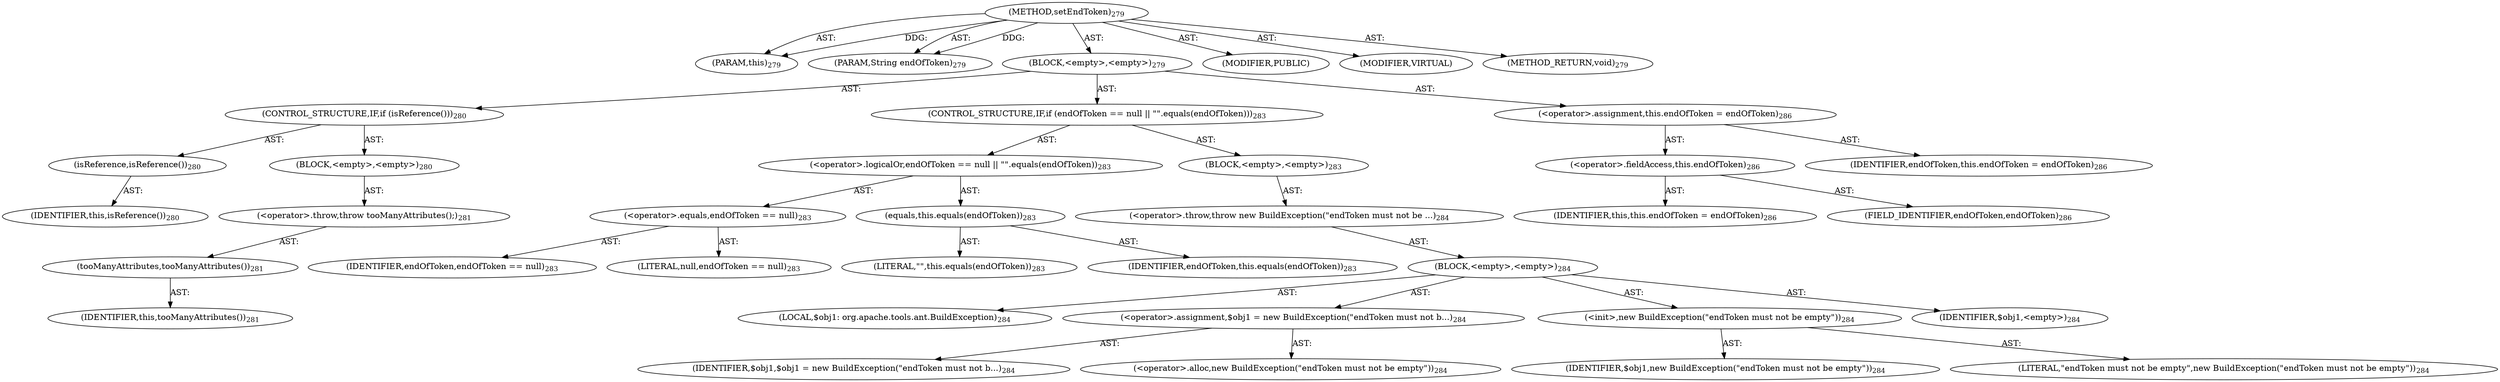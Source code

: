 digraph "setEndToken" {  
"111669149712" [label = <(METHOD,setEndToken)<SUB>279</SUB>> ]
"115964117004" [label = <(PARAM,this)<SUB>279</SUB>> ]
"115964117028" [label = <(PARAM,String endOfToken)<SUB>279</SUB>> ]
"25769803799" [label = <(BLOCK,&lt;empty&gt;,&lt;empty&gt;)<SUB>279</SUB>> ]
"47244640262" [label = <(CONTROL_STRUCTURE,IF,if (isReference()))<SUB>280</SUB>> ]
"30064771162" [label = <(isReference,isReference())<SUB>280</SUB>> ]
"68719476756" [label = <(IDENTIFIER,this,isReference())<SUB>280</SUB>> ]
"25769803800" [label = <(BLOCK,&lt;empty&gt;,&lt;empty&gt;)<SUB>280</SUB>> ]
"30064771163" [label = <(&lt;operator&gt;.throw,throw tooManyAttributes();)<SUB>281</SUB>> ]
"30064771164" [label = <(tooManyAttributes,tooManyAttributes())<SUB>281</SUB>> ]
"68719476757" [label = <(IDENTIFIER,this,tooManyAttributes())<SUB>281</SUB>> ]
"47244640263" [label = <(CONTROL_STRUCTURE,IF,if (endOfToken == null || &quot;&quot;.equals(endOfToken)))<SUB>283</SUB>> ]
"30064771165" [label = <(&lt;operator&gt;.logicalOr,endOfToken == null || &quot;&quot;.equals(endOfToken))<SUB>283</SUB>> ]
"30064771166" [label = <(&lt;operator&gt;.equals,endOfToken == null)<SUB>283</SUB>> ]
"68719476833" [label = <(IDENTIFIER,endOfToken,endOfToken == null)<SUB>283</SUB>> ]
"90194313223" [label = <(LITERAL,null,endOfToken == null)<SUB>283</SUB>> ]
"30064771167" [label = <(equals,this.equals(endOfToken))<SUB>283</SUB>> ]
"90194313224" [label = <(LITERAL,&quot;&quot;,this.equals(endOfToken))<SUB>283</SUB>> ]
"68719476834" [label = <(IDENTIFIER,endOfToken,this.equals(endOfToken))<SUB>283</SUB>> ]
"25769803801" [label = <(BLOCK,&lt;empty&gt;,&lt;empty&gt;)<SUB>283</SUB>> ]
"30064771168" [label = <(&lt;operator&gt;.throw,throw new BuildException(&quot;endToken must not be ...)<SUB>284</SUB>> ]
"25769803802" [label = <(BLOCK,&lt;empty&gt;,&lt;empty&gt;)<SUB>284</SUB>> ]
"94489280517" [label = <(LOCAL,$obj1: org.apache.tools.ant.BuildException)<SUB>284</SUB>> ]
"30064771169" [label = <(&lt;operator&gt;.assignment,$obj1 = new BuildException(&quot;endToken must not b...)<SUB>284</SUB>> ]
"68719476835" [label = <(IDENTIFIER,$obj1,$obj1 = new BuildException(&quot;endToken must not b...)<SUB>284</SUB>> ]
"30064771170" [label = <(&lt;operator&gt;.alloc,new BuildException(&quot;endToken must not be empty&quot;))<SUB>284</SUB>> ]
"30064771171" [label = <(&lt;init&gt;,new BuildException(&quot;endToken must not be empty&quot;))<SUB>284</SUB>> ]
"68719476836" [label = <(IDENTIFIER,$obj1,new BuildException(&quot;endToken must not be empty&quot;))<SUB>284</SUB>> ]
"90194313225" [label = <(LITERAL,&quot;endToken must not be empty&quot;,new BuildException(&quot;endToken must not be empty&quot;))<SUB>284</SUB>> ]
"68719476837" [label = <(IDENTIFIER,$obj1,&lt;empty&gt;)<SUB>284</SUB>> ]
"30064771172" [label = <(&lt;operator&gt;.assignment,this.endOfToken = endOfToken)<SUB>286</SUB>> ]
"30064771173" [label = <(&lt;operator&gt;.fieldAccess,this.endOfToken)<SUB>286</SUB>> ]
"68719476758" [label = <(IDENTIFIER,this,this.endOfToken = endOfToken)<SUB>286</SUB>> ]
"55834574875" [label = <(FIELD_IDENTIFIER,endOfToken,endOfToken)<SUB>286</SUB>> ]
"68719476838" [label = <(IDENTIFIER,endOfToken,this.endOfToken = endOfToken)<SUB>286</SUB>> ]
"133143986217" [label = <(MODIFIER,PUBLIC)> ]
"133143986218" [label = <(MODIFIER,VIRTUAL)> ]
"128849018896" [label = <(METHOD_RETURN,void)<SUB>279</SUB>> ]
  "111669149712" -> "115964117004"  [ label = "AST: "] 
  "111669149712" -> "115964117028"  [ label = "AST: "] 
  "111669149712" -> "25769803799"  [ label = "AST: "] 
  "111669149712" -> "133143986217"  [ label = "AST: "] 
  "111669149712" -> "133143986218"  [ label = "AST: "] 
  "111669149712" -> "128849018896"  [ label = "AST: "] 
  "25769803799" -> "47244640262"  [ label = "AST: "] 
  "25769803799" -> "47244640263"  [ label = "AST: "] 
  "25769803799" -> "30064771172"  [ label = "AST: "] 
  "47244640262" -> "30064771162"  [ label = "AST: "] 
  "47244640262" -> "25769803800"  [ label = "AST: "] 
  "30064771162" -> "68719476756"  [ label = "AST: "] 
  "25769803800" -> "30064771163"  [ label = "AST: "] 
  "30064771163" -> "30064771164"  [ label = "AST: "] 
  "30064771164" -> "68719476757"  [ label = "AST: "] 
  "47244640263" -> "30064771165"  [ label = "AST: "] 
  "47244640263" -> "25769803801"  [ label = "AST: "] 
  "30064771165" -> "30064771166"  [ label = "AST: "] 
  "30064771165" -> "30064771167"  [ label = "AST: "] 
  "30064771166" -> "68719476833"  [ label = "AST: "] 
  "30064771166" -> "90194313223"  [ label = "AST: "] 
  "30064771167" -> "90194313224"  [ label = "AST: "] 
  "30064771167" -> "68719476834"  [ label = "AST: "] 
  "25769803801" -> "30064771168"  [ label = "AST: "] 
  "30064771168" -> "25769803802"  [ label = "AST: "] 
  "25769803802" -> "94489280517"  [ label = "AST: "] 
  "25769803802" -> "30064771169"  [ label = "AST: "] 
  "25769803802" -> "30064771171"  [ label = "AST: "] 
  "25769803802" -> "68719476837"  [ label = "AST: "] 
  "30064771169" -> "68719476835"  [ label = "AST: "] 
  "30064771169" -> "30064771170"  [ label = "AST: "] 
  "30064771171" -> "68719476836"  [ label = "AST: "] 
  "30064771171" -> "90194313225"  [ label = "AST: "] 
  "30064771172" -> "30064771173"  [ label = "AST: "] 
  "30064771172" -> "68719476838"  [ label = "AST: "] 
  "30064771173" -> "68719476758"  [ label = "AST: "] 
  "30064771173" -> "55834574875"  [ label = "AST: "] 
  "111669149712" -> "115964117004"  [ label = "DDG: "] 
  "111669149712" -> "115964117028"  [ label = "DDG: "] 
}
